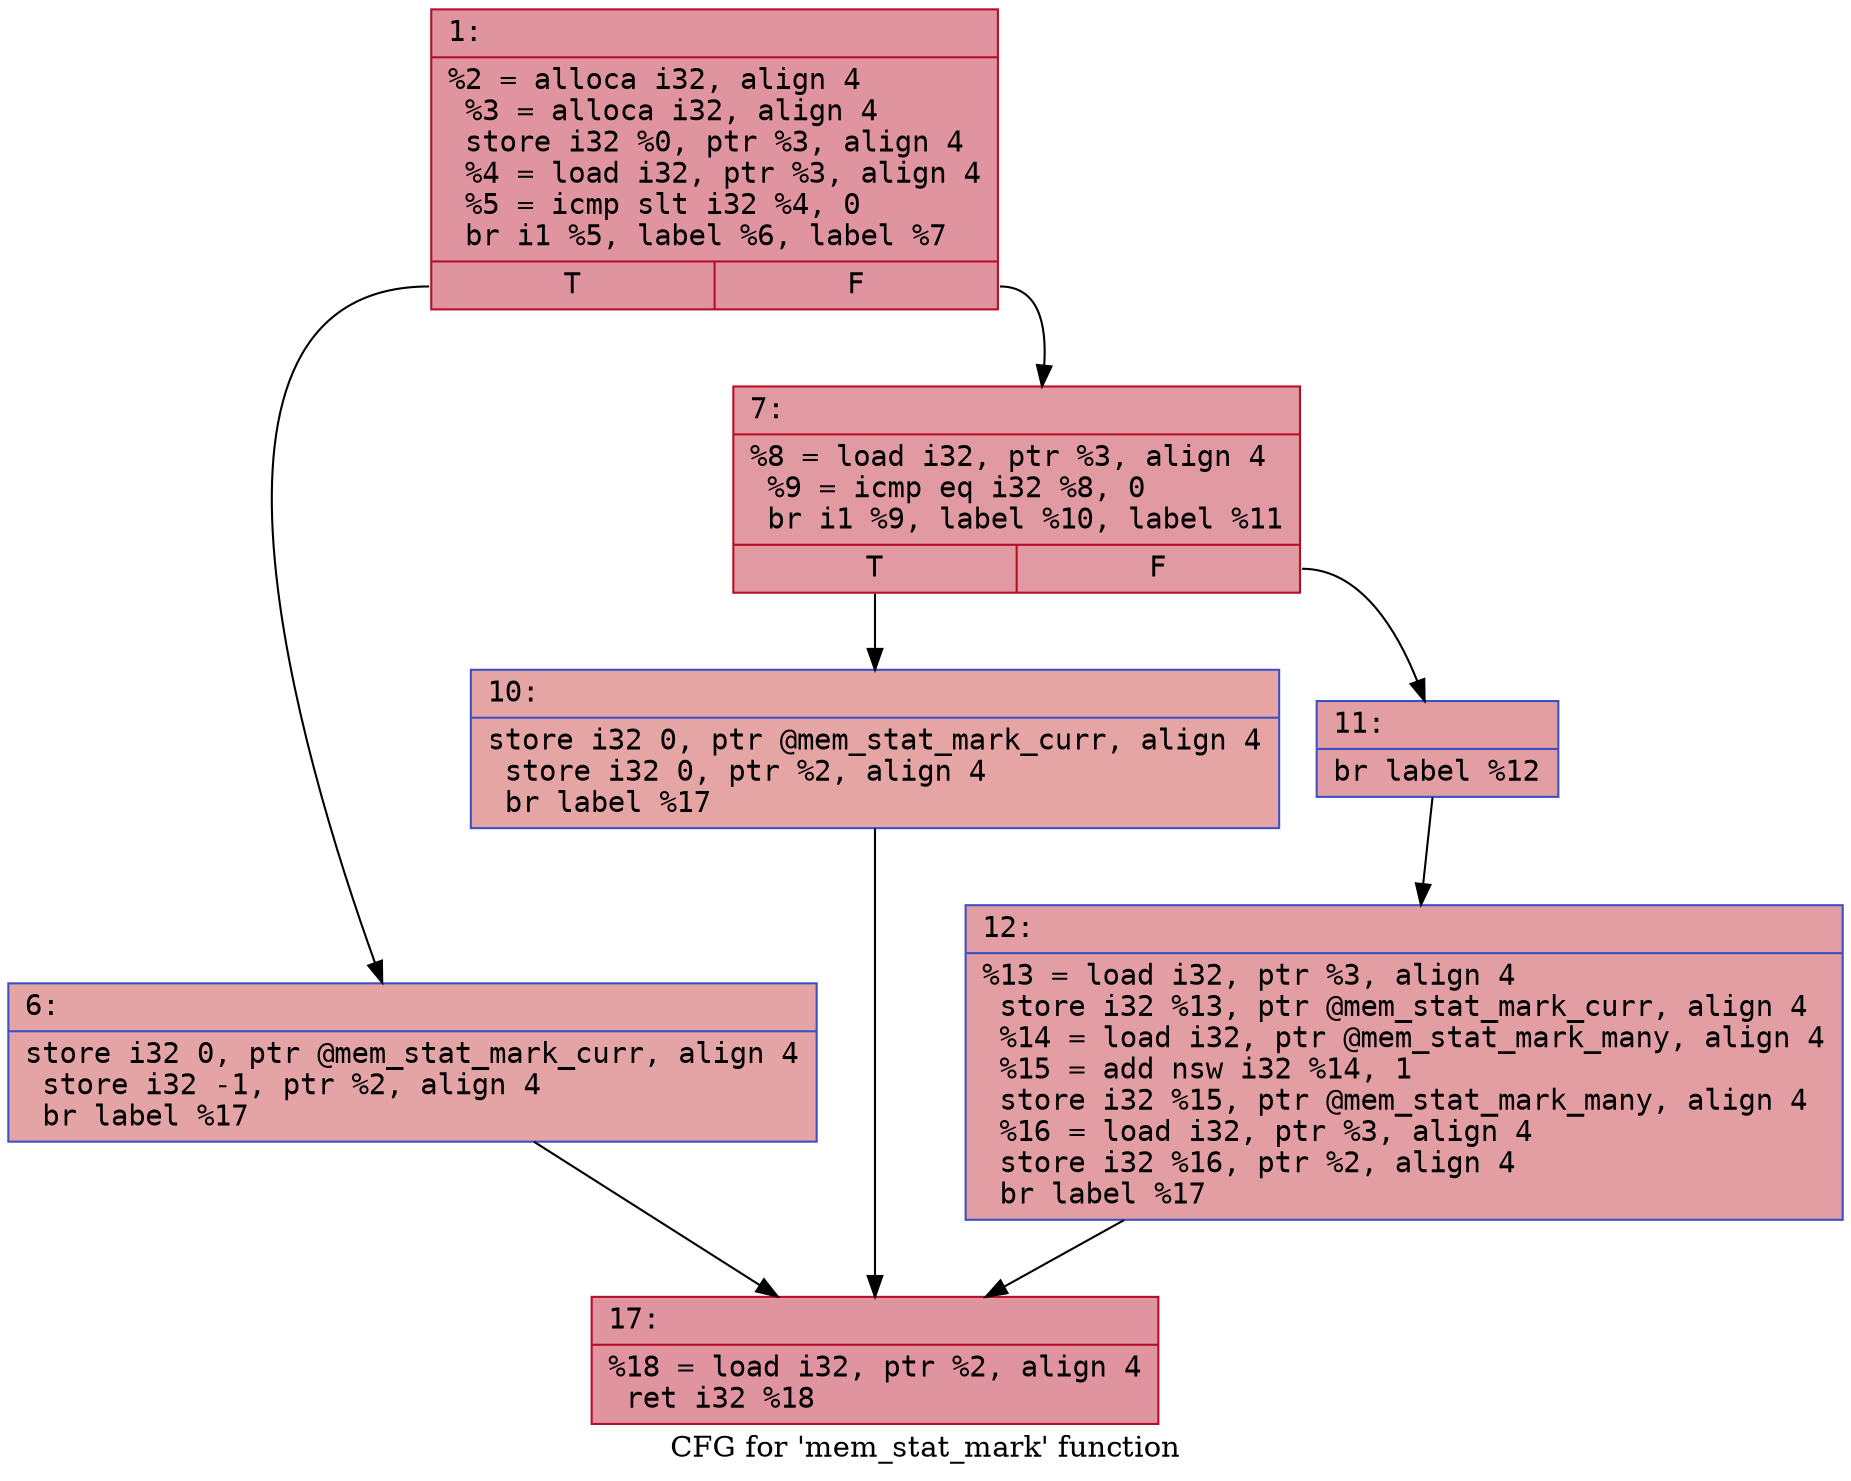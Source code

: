 digraph "CFG for 'mem_stat_mark' function" {
	label="CFG for 'mem_stat_mark' function";

	Node0x60000257ef80 [shape=record,color="#b70d28ff", style=filled, fillcolor="#b70d2870" fontname="Courier",label="{1:\l|  %2 = alloca i32, align 4\l  %3 = alloca i32, align 4\l  store i32 %0, ptr %3, align 4\l  %4 = load i32, ptr %3, align 4\l  %5 = icmp slt i32 %4, 0\l  br i1 %5, label %6, label %7\l|{<s0>T|<s1>F}}"];
	Node0x60000257ef80:s0 -> Node0x60000257efd0[tooltip="1 -> 6\nProbability 37.50%" ];
	Node0x60000257ef80:s1 -> Node0x60000257f020[tooltip="1 -> 7\nProbability 62.50%" ];
	Node0x60000257efd0 [shape=record,color="#3d50c3ff", style=filled, fillcolor="#c32e3170" fontname="Courier",label="{6:\l|  store i32 0, ptr @mem_stat_mark_curr, align 4\l  store i32 -1, ptr %2, align 4\l  br label %17\l}"];
	Node0x60000257efd0 -> Node0x60000257f160[tooltip="6 -> 17\nProbability 100.00%" ];
	Node0x60000257f020 [shape=record,color="#b70d28ff", style=filled, fillcolor="#bb1b2c70" fontname="Courier",label="{7:\l|  %8 = load i32, ptr %3, align 4\l  %9 = icmp eq i32 %8, 0\l  br i1 %9, label %10, label %11\l|{<s0>T|<s1>F}}"];
	Node0x60000257f020:s0 -> Node0x60000257f070[tooltip="7 -> 10\nProbability 37.50%" ];
	Node0x60000257f020:s1 -> Node0x60000257f0c0[tooltip="7 -> 11\nProbability 62.50%" ];
	Node0x60000257f070 [shape=record,color="#3d50c3ff", style=filled, fillcolor="#c5333470" fontname="Courier",label="{10:\l|  store i32 0, ptr @mem_stat_mark_curr, align 4\l  store i32 0, ptr %2, align 4\l  br label %17\l}"];
	Node0x60000257f070 -> Node0x60000257f160[tooltip="10 -> 17\nProbability 100.00%" ];
	Node0x60000257f0c0 [shape=record,color="#3d50c3ff", style=filled, fillcolor="#be242e70" fontname="Courier",label="{11:\l|  br label %12\l}"];
	Node0x60000257f0c0 -> Node0x60000257f110[tooltip="11 -> 12\nProbability 100.00%" ];
	Node0x60000257f110 [shape=record,color="#3d50c3ff", style=filled, fillcolor="#be242e70" fontname="Courier",label="{12:\l|  %13 = load i32, ptr %3, align 4\l  store i32 %13, ptr @mem_stat_mark_curr, align 4\l  %14 = load i32, ptr @mem_stat_mark_many, align 4\l  %15 = add nsw i32 %14, 1\l  store i32 %15, ptr @mem_stat_mark_many, align 4\l  %16 = load i32, ptr %3, align 4\l  store i32 %16, ptr %2, align 4\l  br label %17\l}"];
	Node0x60000257f110 -> Node0x60000257f160[tooltip="12 -> 17\nProbability 100.00%" ];
	Node0x60000257f160 [shape=record,color="#b70d28ff", style=filled, fillcolor="#b70d2870" fontname="Courier",label="{17:\l|  %18 = load i32, ptr %2, align 4\l  ret i32 %18\l}"];
}
